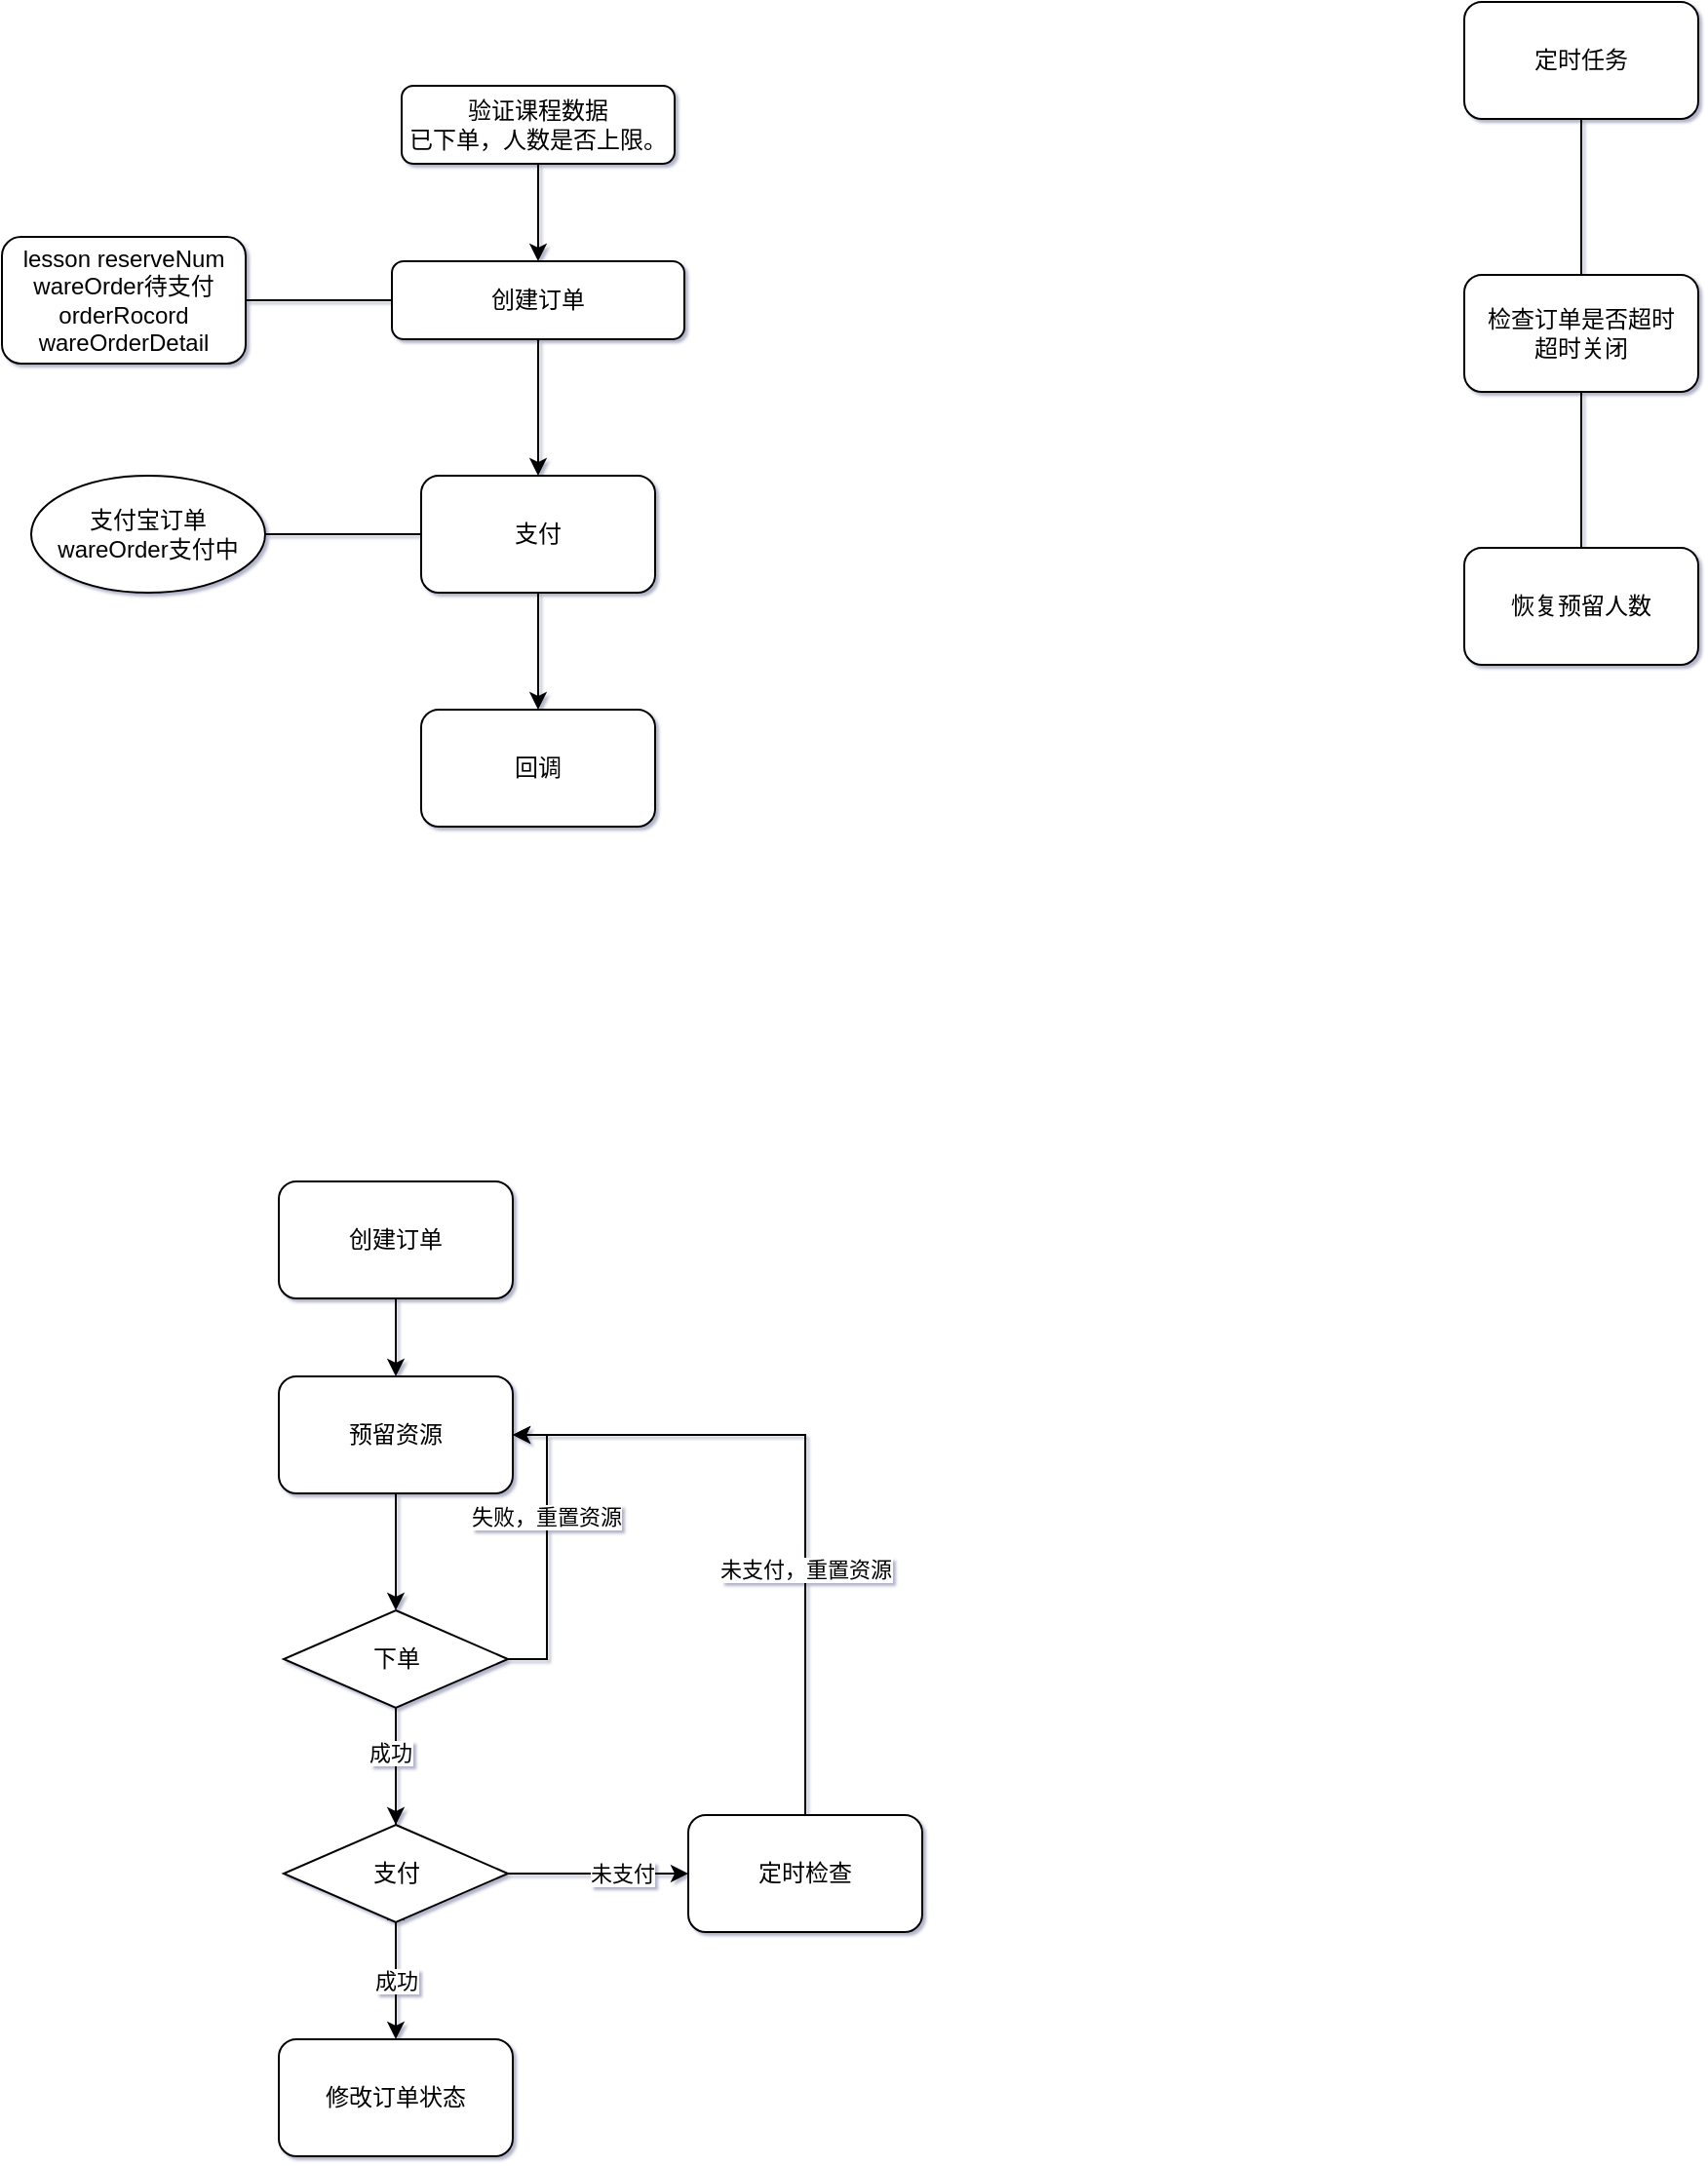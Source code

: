 <mxfile version="15.4.0" type="device"><diagram id="C5RBs43oDa-KdzZeNtuy" name="Page-1"><mxGraphModel dx="1384" dy="862" grid="0" gridSize="10" guides="1" tooltips="1" connect="1" arrows="1" fold="1" page="1" pageScale="1" pageWidth="2339" pageHeight="3300" background="#FFFFFF" math="0" shadow="1"><root><mxCell id="WIyWlLk6GJQsqaUBKTNV-0"/><mxCell id="WIyWlLk6GJQsqaUBKTNV-1" parent="WIyWlLk6GJQsqaUBKTNV-0"/><mxCell id="QP2kwcTRuZzvVzlcPCQp-4" style="edgeStyle=orthogonalEdgeStyle;rounded=0;orthogonalLoop=1;jettySize=auto;html=1;exitX=0.5;exitY=1;exitDx=0;exitDy=0;entryX=0.5;entryY=0;entryDx=0;entryDy=0;" parent="WIyWlLk6GJQsqaUBKTNV-1" source="WIyWlLk6GJQsqaUBKTNV-3" target="QP2kwcTRuZzvVzlcPCQp-1" edge="1"><mxGeometry relative="1" as="geometry"/></mxCell><mxCell id="WIyWlLk6GJQsqaUBKTNV-3" value="验证课程数据&lt;br&gt;已下单，人数是否上限。" style="rounded=1;whiteSpace=wrap;html=1;fontSize=12;glass=0;strokeWidth=1;shadow=0;" parent="WIyWlLk6GJQsqaUBKTNV-1" vertex="1"><mxGeometry x="470" y="150" width="140" height="40" as="geometry"/></mxCell><mxCell id="QP2kwcTRuZzvVzlcPCQp-9" value="" style="edgeStyle=orthogonalEdgeStyle;rounded=0;orthogonalLoop=1;jettySize=auto;html=1;endArrow=classic;endFill=1;" parent="WIyWlLk6GJQsqaUBKTNV-1" source="QP2kwcTRuZzvVzlcPCQp-1" target="QP2kwcTRuZzvVzlcPCQp-8" edge="1"><mxGeometry relative="1" as="geometry"/></mxCell><mxCell id="QP2kwcTRuZzvVzlcPCQp-15" style="edgeStyle=orthogonalEdgeStyle;rounded=0;orthogonalLoop=1;jettySize=auto;html=1;exitX=0;exitY=0.5;exitDx=0;exitDy=0;entryX=1;entryY=0.5;entryDx=0;entryDy=0;endArrow=none;endFill=0;" parent="WIyWlLk6GJQsqaUBKTNV-1" source="QP2kwcTRuZzvVzlcPCQp-1" target="QP2kwcTRuZzvVzlcPCQp-5" edge="1"><mxGeometry relative="1" as="geometry"/></mxCell><mxCell id="QP2kwcTRuZzvVzlcPCQp-1" value="创建订单" style="whiteSpace=wrap;html=1;rounded=1;shadow=0;strokeWidth=1;glass=0;" parent="WIyWlLk6GJQsqaUBKTNV-1" vertex="1"><mxGeometry x="465" y="240" width="150" height="40" as="geometry"/></mxCell><mxCell id="QP2kwcTRuZzvVzlcPCQp-5" value="&lt;span&gt;lesson reserveNum&lt;/span&gt;&lt;br&gt;&lt;span&gt;wareOrder待支付&lt;/span&gt;&lt;br&gt;&lt;span&gt;orderRocord&lt;/span&gt;&lt;br&gt;&lt;span&gt;wareOrderDetail&lt;/span&gt;" style="whiteSpace=wrap;html=1;rounded=1;shadow=0;strokeWidth=1;glass=0;" parent="WIyWlLk6GJQsqaUBKTNV-1" vertex="1"><mxGeometry x="265" y="227.5" width="125" height="65" as="geometry"/></mxCell><mxCell id="QP2kwcTRuZzvVzlcPCQp-11" value="" style="edgeStyle=orthogonalEdgeStyle;rounded=0;orthogonalLoop=1;jettySize=auto;html=1;endArrow=classic;endFill=1;" parent="WIyWlLk6GJQsqaUBKTNV-1" source="QP2kwcTRuZzvVzlcPCQp-8" target="QP2kwcTRuZzvVzlcPCQp-10" edge="1"><mxGeometry relative="1" as="geometry"/></mxCell><mxCell id="QP2kwcTRuZzvVzlcPCQp-13" value="" style="edgeStyle=orthogonalEdgeStyle;rounded=0;orthogonalLoop=1;jettySize=auto;html=1;endArrow=none;endFill=0;" parent="WIyWlLk6GJQsqaUBKTNV-1" source="QP2kwcTRuZzvVzlcPCQp-8" target="QP2kwcTRuZzvVzlcPCQp-12" edge="1"><mxGeometry relative="1" as="geometry"/></mxCell><mxCell id="QP2kwcTRuZzvVzlcPCQp-8" value="支付" style="whiteSpace=wrap;html=1;rounded=1;shadow=0;strokeWidth=1;glass=0;" parent="WIyWlLk6GJQsqaUBKTNV-1" vertex="1"><mxGeometry x="480" y="350" width="120" height="60" as="geometry"/></mxCell><mxCell id="QP2kwcTRuZzvVzlcPCQp-10" value="回调" style="whiteSpace=wrap;html=1;rounded=1;shadow=0;strokeWidth=1;glass=0;" parent="WIyWlLk6GJQsqaUBKTNV-1" vertex="1"><mxGeometry x="480" y="470" width="120" height="60" as="geometry"/></mxCell><mxCell id="QP2kwcTRuZzvVzlcPCQp-12" value="支付宝订单&lt;br&gt;wareOrder支付中" style="ellipse;whiteSpace=wrap;html=1;rounded=1;shadow=0;strokeWidth=1;glass=0;" parent="WIyWlLk6GJQsqaUBKTNV-1" vertex="1"><mxGeometry x="280" y="350" width="120" height="60" as="geometry"/></mxCell><mxCell id="QP2kwcTRuZzvVzlcPCQp-20" value="" style="edgeStyle=orthogonalEdgeStyle;rounded=0;orthogonalLoop=1;jettySize=auto;html=1;endArrow=none;endFill=0;" parent="WIyWlLk6GJQsqaUBKTNV-1" source="QP2kwcTRuZzvVzlcPCQp-18" target="QP2kwcTRuZzvVzlcPCQp-19" edge="1"><mxGeometry relative="1" as="geometry"/></mxCell><mxCell id="QP2kwcTRuZzvVzlcPCQp-18" value="定时任务" style="rounded=1;whiteSpace=wrap;html=1;" parent="WIyWlLk6GJQsqaUBKTNV-1" vertex="1"><mxGeometry x="1015" y="107" width="120" height="60" as="geometry"/></mxCell><mxCell id="QP2kwcTRuZzvVzlcPCQp-22" value="" style="edgeStyle=orthogonalEdgeStyle;rounded=0;orthogonalLoop=1;jettySize=auto;html=1;endArrow=none;endFill=0;" parent="WIyWlLk6GJQsqaUBKTNV-1" source="QP2kwcTRuZzvVzlcPCQp-19" target="QP2kwcTRuZzvVzlcPCQp-21" edge="1"><mxGeometry relative="1" as="geometry"/></mxCell><mxCell id="QP2kwcTRuZzvVzlcPCQp-19" value="检查订单是否超时&lt;br&gt;超时关闭" style="rounded=1;whiteSpace=wrap;html=1;" parent="WIyWlLk6GJQsqaUBKTNV-1" vertex="1"><mxGeometry x="1015" y="247" width="120" height="60" as="geometry"/></mxCell><mxCell id="QP2kwcTRuZzvVzlcPCQp-21" value="恢复预留人数" style="rounded=1;whiteSpace=wrap;html=1;" parent="WIyWlLk6GJQsqaUBKTNV-1" vertex="1"><mxGeometry x="1015" y="387" width="120" height="60" as="geometry"/></mxCell><mxCell id="LWpV5TN0h0N9Uh6cxaKV-2" value="" style="edgeStyle=orthogonalEdgeStyle;rounded=0;orthogonalLoop=1;jettySize=auto;html=1;entryX=0.5;entryY=0;entryDx=0;entryDy=0;" parent="WIyWlLk6GJQsqaUBKTNV-1" source="LWpV5TN0h0N9Uh6cxaKV-0" target="LWpV5TN0h0N9Uh6cxaKV-9" edge="1"><mxGeometry relative="1" as="geometry"><mxPoint x="757" y="972" as="targetPoint"/></mxGeometry></mxCell><mxCell id="LWpV5TN0h0N9Uh6cxaKV-0" value="预留资源" style="rounded=1;whiteSpace=wrap;html=1;" parent="WIyWlLk6GJQsqaUBKTNV-1" vertex="1"><mxGeometry x="407" y="812" width="120" height="60" as="geometry"/></mxCell><mxCell id="LWpV5TN0h0N9Uh6cxaKV-4" value="" style="edgeStyle=orthogonalEdgeStyle;rounded=0;orthogonalLoop=1;jettySize=auto;html=1;exitX=0.5;exitY=1;exitDx=0;exitDy=0;startArrow=none;" parent="WIyWlLk6GJQsqaUBKTNV-1" source="LWpV5TN0h0N9Uh6cxaKV-13" edge="1"><mxGeometry relative="1" as="geometry"><mxPoint x="467" y="1012" as="sourcePoint"/><mxPoint x="467" y="1082" as="targetPoint"/></mxGeometry></mxCell><mxCell id="LWpV5TN0h0N9Uh6cxaKV-6" value="成功" style="edgeStyle=orthogonalEdgeStyle;rounded=0;orthogonalLoop=1;jettySize=auto;html=1;exitX=0.5;exitY=1;exitDx=0;exitDy=0;" parent="WIyWlLk6GJQsqaUBKTNV-1" source="LWpV5TN0h0N9Uh6cxaKV-13" target="LWpV5TN0h0N9Uh6cxaKV-5" edge="1"><mxGeometry relative="1" as="geometry"><mxPoint x="467" y="1142" as="sourcePoint"/></mxGeometry></mxCell><mxCell id="LWpV5TN0h0N9Uh6cxaKV-5" value="修改订单状态" style="rounded=1;whiteSpace=wrap;html=1;" parent="WIyWlLk6GJQsqaUBKTNV-1" vertex="1"><mxGeometry x="407" y="1152" width="120" height="60" as="geometry"/></mxCell><mxCell id="LWpV5TN0h0N9Uh6cxaKV-25" style="edgeStyle=orthogonalEdgeStyle;rounded=0;orthogonalLoop=1;jettySize=auto;html=1;exitX=0.5;exitY=0;exitDx=0;exitDy=0;entryX=1;entryY=0.5;entryDx=0;entryDy=0;" parent="WIyWlLk6GJQsqaUBKTNV-1" source="LWpV5TN0h0N9Uh6cxaKV-7" target="LWpV5TN0h0N9Uh6cxaKV-0" edge="1"><mxGeometry relative="1" as="geometry"/></mxCell><mxCell id="LWpV5TN0h0N9Uh6cxaKV-26" value="未支付，重置资源" style="edgeLabel;html=1;align=center;verticalAlign=middle;resizable=0;points=[];" parent="LWpV5TN0h0N9Uh6cxaKV-25" vertex="1" connectable="0"><mxGeometry x="-0.27" relative="1" as="geometry"><mxPoint as="offset"/></mxGeometry></mxCell><mxCell id="LWpV5TN0h0N9Uh6cxaKV-7" value="定时检查" style="rounded=1;whiteSpace=wrap;html=1;" parent="WIyWlLk6GJQsqaUBKTNV-1" vertex="1"><mxGeometry x="617" y="1037" width="120" height="60" as="geometry"/></mxCell><mxCell id="LWpV5TN0h0N9Uh6cxaKV-11" style="edgeStyle=orthogonalEdgeStyle;rounded=0;orthogonalLoop=1;jettySize=auto;html=1;exitX=1;exitY=0.5;exitDx=0;exitDy=0;entryX=1;entryY=0.5;entryDx=0;entryDy=0;" parent="WIyWlLk6GJQsqaUBKTNV-1" source="LWpV5TN0h0N9Uh6cxaKV-9" target="LWpV5TN0h0N9Uh6cxaKV-0" edge="1"><mxGeometry relative="1" as="geometry"/></mxCell><mxCell id="LWpV5TN0h0N9Uh6cxaKV-12" value="失败，重置资源" style="edgeLabel;html=1;align=center;verticalAlign=middle;resizable=0;points=[];" parent="LWpV5TN0h0N9Uh6cxaKV-11" vertex="1" connectable="0"><mxGeometry x="0.22" y="2" relative="1" as="geometry"><mxPoint x="1" as="offset"/></mxGeometry></mxCell><mxCell id="LWpV5TN0h0N9Uh6cxaKV-14" value="" style="edgeStyle=orthogonalEdgeStyle;rounded=0;orthogonalLoop=1;jettySize=auto;html=1;" parent="WIyWlLk6GJQsqaUBKTNV-1" source="LWpV5TN0h0N9Uh6cxaKV-9" target="LWpV5TN0h0N9Uh6cxaKV-13" edge="1"><mxGeometry relative="1" as="geometry"/></mxCell><mxCell id="LWpV5TN0h0N9Uh6cxaKV-9" value="下单" style="rhombus;whiteSpace=wrap;html=1;" parent="WIyWlLk6GJQsqaUBKTNV-1" vertex="1"><mxGeometry x="409.5" y="932" width="115" height="50" as="geometry"/></mxCell><mxCell id="LWpV5TN0h0N9Uh6cxaKV-17" value="w" style="edgeStyle=orthogonalEdgeStyle;rounded=0;orthogonalLoop=1;jettySize=auto;html=1;exitX=1;exitY=0.5;exitDx=0;exitDy=0;entryX=0;entryY=0.5;entryDx=0;entryDy=0;" parent="WIyWlLk6GJQsqaUBKTNV-1" source="LWpV5TN0h0N9Uh6cxaKV-13" target="LWpV5TN0h0N9Uh6cxaKV-7" edge="1"><mxGeometry relative="1" as="geometry"><mxPoint x="607" y="1112" as="targetPoint"/></mxGeometry></mxCell><mxCell id="LWpV5TN0h0N9Uh6cxaKV-24" value="未支付" style="edgeLabel;html=1;align=center;verticalAlign=middle;resizable=0;points=[];" parent="LWpV5TN0h0N9Uh6cxaKV-17" vertex="1" connectable="0"><mxGeometry x="0.265" relative="1" as="geometry"><mxPoint as="offset"/></mxGeometry></mxCell><mxCell id="LWpV5TN0h0N9Uh6cxaKV-20" style="edgeStyle=orthogonalEdgeStyle;rounded=0;orthogonalLoop=1;jettySize=auto;html=1;exitX=0.5;exitY=1;exitDx=0;exitDy=0;entryX=0.5;entryY=0;entryDx=0;entryDy=0;" parent="WIyWlLk6GJQsqaUBKTNV-1" source="LWpV5TN0h0N9Uh6cxaKV-18" target="LWpV5TN0h0N9Uh6cxaKV-0" edge="1"><mxGeometry relative="1" as="geometry"/></mxCell><mxCell id="LWpV5TN0h0N9Uh6cxaKV-18" value="创建订单" style="rounded=1;whiteSpace=wrap;html=1;" parent="WIyWlLk6GJQsqaUBKTNV-1" vertex="1"><mxGeometry x="407" y="712" width="120" height="60" as="geometry"/></mxCell><mxCell id="LWpV5TN0h0N9Uh6cxaKV-13" value="支付" style="rhombus;whiteSpace=wrap;html=1;" parent="WIyWlLk6GJQsqaUBKTNV-1" vertex="1"><mxGeometry x="409.5" y="1042" width="115" height="50" as="geometry"/></mxCell><mxCell id="LWpV5TN0h0N9Uh6cxaKV-21" value="" style="edgeStyle=orthogonalEdgeStyle;rounded=0;orthogonalLoop=1;jettySize=auto;html=1;exitX=0.5;exitY=1;exitDx=0;exitDy=0;endArrow=none;" parent="WIyWlLk6GJQsqaUBKTNV-1" source="LWpV5TN0h0N9Uh6cxaKV-9" target="LWpV5TN0h0N9Uh6cxaKV-13" edge="1"><mxGeometry relative="1" as="geometry"><mxPoint x="467" y="982" as="sourcePoint"/><mxPoint x="467" y="1082" as="targetPoint"/></mxGeometry></mxCell><mxCell id="LWpV5TN0h0N9Uh6cxaKV-22" value="成功" style="edgeLabel;html=1;align=center;verticalAlign=middle;resizable=0;points=[];" parent="LWpV5TN0h0N9Uh6cxaKV-21" vertex="1" connectable="0"><mxGeometry x="-0.255" y="-3" relative="1" as="geometry"><mxPoint as="offset"/></mxGeometry></mxCell></root></mxGraphModel></diagram></mxfile>
